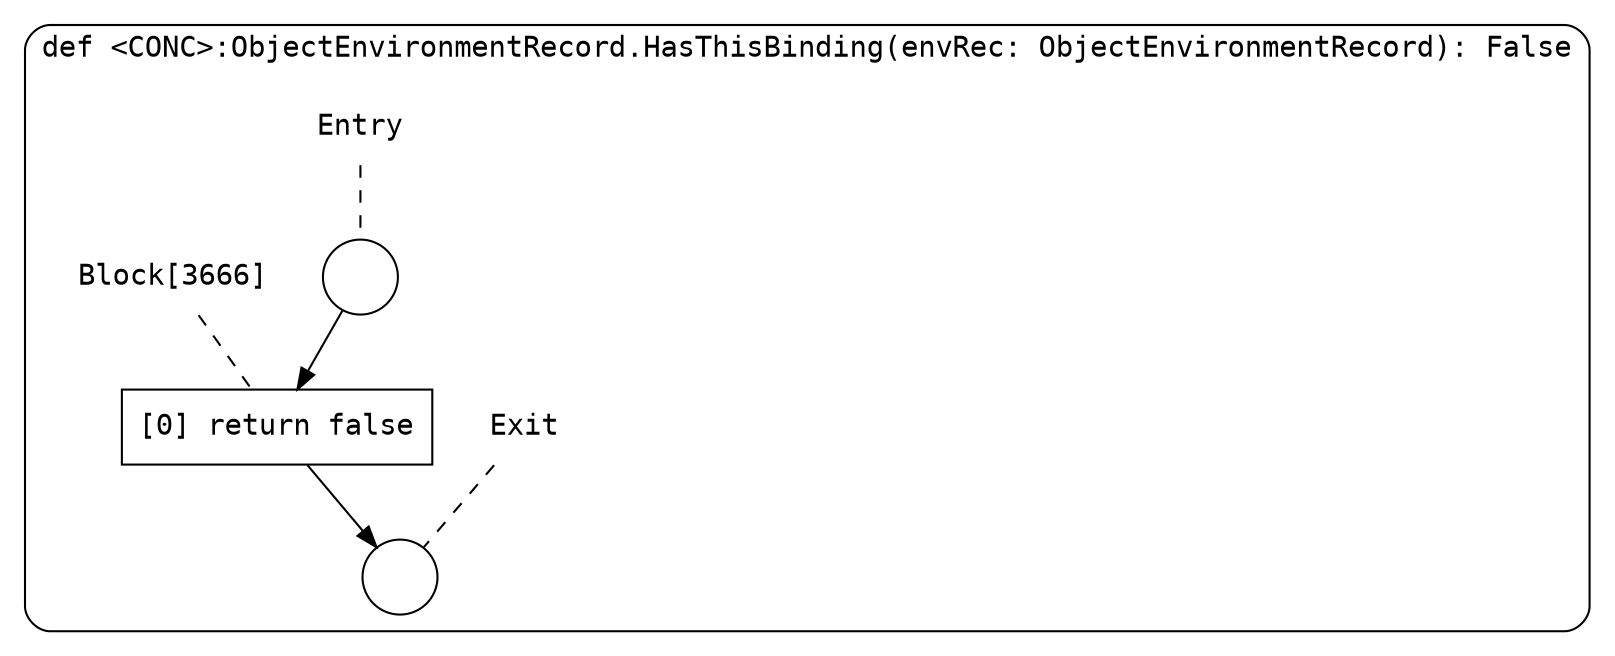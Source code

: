 digraph {
  graph [fontname = "Consolas"]
  node [fontname = "Consolas"]
  edge [fontname = "Consolas"]
  subgraph cluster990 {
    label = "def <CONC>:ObjectEnvironmentRecord.HasThisBinding(envRec: ObjectEnvironmentRecord): False"
    style = rounded
    cluster990_entry_name [shape=none, label=<<font color="black">Entry</font>>]
    cluster990_entry_name -> cluster990_entry [arrowhead=none, color="black", style=dashed]
    cluster990_entry [shape=circle label=" " color="black" fillcolor="white" style=filled]
    cluster990_entry -> node3666 [color="black"]
    cluster990_exit_name [shape=none, label=<<font color="black">Exit</font>>]
    cluster990_exit_name -> cluster990_exit [arrowhead=none, color="black", style=dashed]
    cluster990_exit [shape=circle label=" " color="black" fillcolor="white" style=filled]
    node3666_name [shape=none, label=<<font color="black">Block[3666]</font>>]
    node3666_name -> node3666 [arrowhead=none, color="black", style=dashed]
    node3666 [shape=box, label=<<font color="black">[0] return false<BR ALIGN="LEFT"/></font>> color="black" fillcolor="white", style=filled]
    node3666 -> cluster990_exit [color="black"]
  }
}